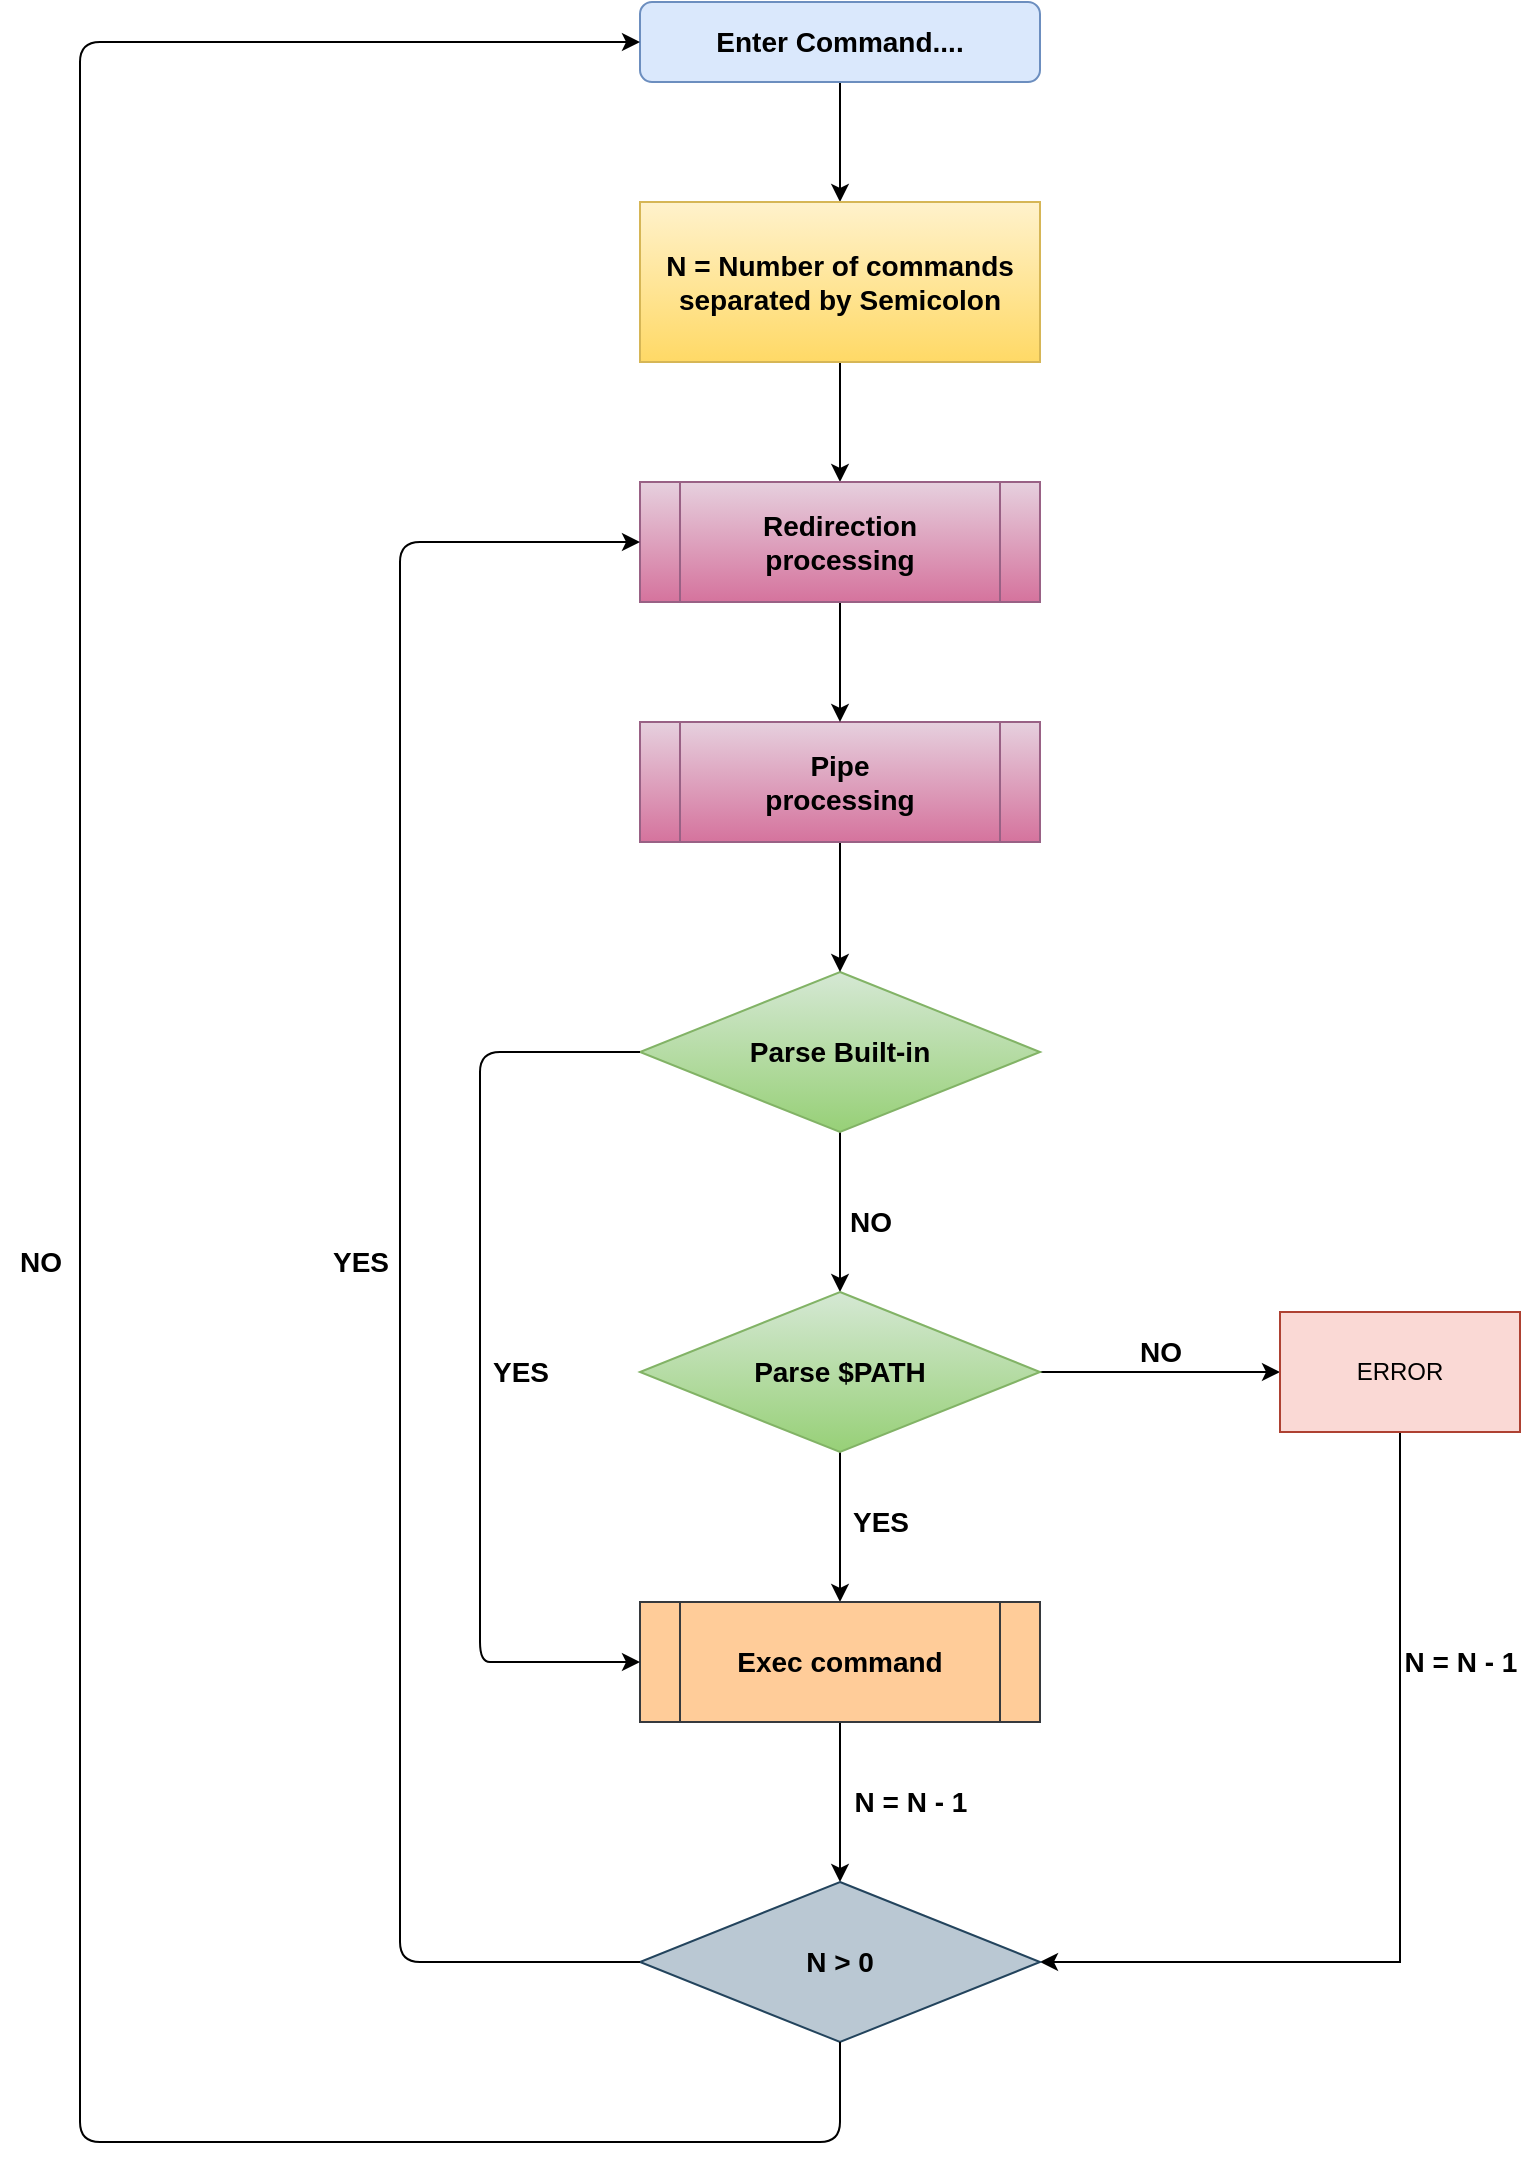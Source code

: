 <mxfile version="13.2.1" type="device"><diagram id="C5RBs43oDa-KdzZeNtuy" name="Page-1"><mxGraphModel dx="3197" dy="1267" grid="1" gridSize="10" guides="1" tooltips="1" connect="1" arrows="1" fold="1" page="1" pageScale="1" pageWidth="827" pageHeight="1169" math="0" shadow="0"><root><mxCell id="WIyWlLk6GJQsqaUBKTNV-0"/><mxCell id="WIyWlLk6GJQsqaUBKTNV-1" parent="WIyWlLk6GJQsqaUBKTNV-0"/><mxCell id="1vXa4_87ZuH3jZXr9rJp-54" style="edgeStyle=orthogonalEdgeStyle;rounded=0;orthogonalLoop=1;jettySize=auto;html=1;entryX=0.5;entryY=0;entryDx=0;entryDy=0;" edge="1" parent="WIyWlLk6GJQsqaUBKTNV-1" source="WIyWlLk6GJQsqaUBKTNV-3" target="1vXa4_87ZuH3jZXr9rJp-3"><mxGeometry relative="1" as="geometry"/></mxCell><mxCell id="WIyWlLk6GJQsqaUBKTNV-3" value="&lt;b&gt;&lt;font style=&quot;font-size: 14px&quot;&gt;Enter Command....&lt;/font&gt;&lt;/b&gt;" style="rounded=1;whiteSpace=wrap;html=1;fontSize=12;glass=0;strokeWidth=1;shadow=0;fillColor=#dae8fc;strokeColor=#6c8ebf;" parent="WIyWlLk6GJQsqaUBKTNV-1" vertex="1"><mxGeometry x="120" y="100" width="200" height="40" as="geometry"/></mxCell><mxCell id="1vXa4_87ZuH3jZXr9rJp-55" style="edgeStyle=orthogonalEdgeStyle;rounded=0;orthogonalLoop=1;jettySize=auto;html=1;entryX=0.5;entryY=0;entryDx=0;entryDy=0;" edge="1" parent="WIyWlLk6GJQsqaUBKTNV-1" source="1vXa4_87ZuH3jZXr9rJp-3" target="1vXa4_87ZuH3jZXr9rJp-27"><mxGeometry relative="1" as="geometry"/></mxCell><mxCell id="1vXa4_87ZuH3jZXr9rJp-3" value="&lt;b&gt;&lt;font style=&quot;font-size: 14px&quot;&gt;N = Number of commands separated by Semicolon&lt;/font&gt;&lt;/b&gt;" style="rounded=0;whiteSpace=wrap;html=1;fillColor=#fff2cc;strokeColor=#d6b656;gradientColor=#ffd966;" vertex="1" parent="WIyWlLk6GJQsqaUBKTNV-1"><mxGeometry x="120" y="200" width="200" height="80" as="geometry"/></mxCell><mxCell id="1vXa4_87ZuH3jZXr9rJp-16" style="edgeStyle=orthogonalEdgeStyle;rounded=0;orthogonalLoop=1;jettySize=auto;html=1;exitX=0.5;exitY=1;exitDx=0;exitDy=0;entryX=0.5;entryY=0;entryDx=0;entryDy=0;" edge="1" parent="WIyWlLk6GJQsqaUBKTNV-1" source="1vXa4_87ZuH3jZXr9rJp-12" target="1vXa4_87ZuH3jZXr9rJp-15"><mxGeometry relative="1" as="geometry"/></mxCell><mxCell id="1vXa4_87ZuH3jZXr9rJp-12" value="&lt;b&gt;&lt;font style=&quot;font-size: 14px&quot;&gt;Parse Built-in&lt;/font&gt;&lt;/b&gt;" style="rhombus;whiteSpace=wrap;html=1;fillColor=#d5e8d4;strokeColor=#82b366;gradientColor=#97d077;" vertex="1" parent="WIyWlLk6GJQsqaUBKTNV-1"><mxGeometry x="120" y="585" width="200" height="80" as="geometry"/></mxCell><mxCell id="1vXa4_87ZuH3jZXr9rJp-20" style="edgeStyle=orthogonalEdgeStyle;rounded=0;orthogonalLoop=1;jettySize=auto;html=1;entryX=0;entryY=0.5;entryDx=0;entryDy=0;" edge="1" parent="WIyWlLk6GJQsqaUBKTNV-1" source="1vXa4_87ZuH3jZXr9rJp-15" target="1vXa4_87ZuH3jZXr9rJp-19"><mxGeometry relative="1" as="geometry"><Array as="points"><mxPoint x="400" y="785"/><mxPoint x="400" y="785"/></Array></mxGeometry></mxCell><mxCell id="1vXa4_87ZuH3jZXr9rJp-31" style="edgeStyle=orthogonalEdgeStyle;rounded=0;orthogonalLoop=1;jettySize=auto;html=1;exitX=0.5;exitY=1;exitDx=0;exitDy=0;entryX=0.5;entryY=0;entryDx=0;entryDy=0;" edge="1" parent="WIyWlLk6GJQsqaUBKTNV-1" source="1vXa4_87ZuH3jZXr9rJp-15" target="1vXa4_87ZuH3jZXr9rJp-28"><mxGeometry relative="1" as="geometry"><Array as="points"><mxPoint x="220" y="860"/><mxPoint x="220" y="860"/></Array></mxGeometry></mxCell><mxCell id="1vXa4_87ZuH3jZXr9rJp-15" value="&lt;b&gt;&lt;font style=&quot;font-size: 14px&quot;&gt;Parse $PATH&lt;/font&gt;&lt;/b&gt;" style="rhombus;whiteSpace=wrap;html=1;fillColor=#d5e8d4;strokeColor=#82b366;gradientColor=#97d077;" vertex="1" parent="WIyWlLk6GJQsqaUBKTNV-1"><mxGeometry x="120" y="745" width="200" height="80" as="geometry"/></mxCell><mxCell id="1vXa4_87ZuH3jZXr9rJp-44" style="edgeStyle=orthogonalEdgeStyle;rounded=0;orthogonalLoop=1;jettySize=auto;html=1;entryX=1;entryY=0.5;entryDx=0;entryDy=0;" edge="1" parent="WIyWlLk6GJQsqaUBKTNV-1" source="1vXa4_87ZuH3jZXr9rJp-19" target="1vXa4_87ZuH3jZXr9rJp-39"><mxGeometry relative="1" as="geometry"><mxPoint x="500" y="1080" as="targetPoint"/><Array as="points"><mxPoint x="500" y="1080"/></Array></mxGeometry></mxCell><mxCell id="1vXa4_87ZuH3jZXr9rJp-19" value="ERROR" style="rounded=0;whiteSpace=wrap;html=1;fillColor=#fad9d5;strokeColor=#ae4132;" vertex="1" parent="WIyWlLk6GJQsqaUBKTNV-1"><mxGeometry x="440" y="755" width="120" height="60" as="geometry"/></mxCell><mxCell id="1vXa4_87ZuH3jZXr9rJp-23" value="&lt;b&gt;&lt;font style=&quot;font-size: 14px&quot;&gt;NO&lt;/font&gt;&lt;/b&gt;" style="text;html=1;align=center;verticalAlign=middle;resizable=0;points=[];autosize=1;" vertex="1" parent="WIyWlLk6GJQsqaUBKTNV-1"><mxGeometry x="360" y="765" width="40" height="20" as="geometry"/></mxCell><mxCell id="1vXa4_87ZuH3jZXr9rJp-57" style="edgeStyle=orthogonalEdgeStyle;rounded=0;orthogonalLoop=1;jettySize=auto;html=1;entryX=0.5;entryY=0;entryDx=0;entryDy=0;" edge="1" parent="WIyWlLk6GJQsqaUBKTNV-1" source="1vXa4_87ZuH3jZXr9rJp-24" target="1vXa4_87ZuH3jZXr9rJp-12"><mxGeometry relative="1" as="geometry"/></mxCell><mxCell id="1vXa4_87ZuH3jZXr9rJp-24" value="&lt;b style=&quot;font-size: 14px&quot;&gt;Pipe&lt;br&gt;processing&lt;/b&gt;" style="shape=process;whiteSpace=wrap;html=1;backgroundOutline=1;fillColor=#e6d0de;strokeColor=#996185;gradientColor=#d5739d;" vertex="1" parent="WIyWlLk6GJQsqaUBKTNV-1"><mxGeometry x="120" y="460" width="200" height="60" as="geometry"/></mxCell><mxCell id="1vXa4_87ZuH3jZXr9rJp-56" style="edgeStyle=orthogonalEdgeStyle;rounded=0;orthogonalLoop=1;jettySize=auto;html=1;entryX=0.5;entryY=0;entryDx=0;entryDy=0;" edge="1" parent="WIyWlLk6GJQsqaUBKTNV-1" source="1vXa4_87ZuH3jZXr9rJp-27" target="1vXa4_87ZuH3jZXr9rJp-24"><mxGeometry relative="1" as="geometry"/></mxCell><mxCell id="1vXa4_87ZuH3jZXr9rJp-27" value="&lt;b style=&quot;font-size: 14px&quot;&gt;Redirection&lt;br&gt;processing&lt;/b&gt;" style="shape=process;whiteSpace=wrap;html=1;backgroundOutline=1;fillColor=#e6d0de;strokeColor=#996185;gradientColor=#d5739d;" vertex="1" parent="WIyWlLk6GJQsqaUBKTNV-1"><mxGeometry x="120" y="340" width="200" height="60" as="geometry"/></mxCell><mxCell id="1vXa4_87ZuH3jZXr9rJp-51" style="edgeStyle=orthogonalEdgeStyle;rounded=0;orthogonalLoop=1;jettySize=auto;html=1;entryX=0.5;entryY=0;entryDx=0;entryDy=0;" edge="1" parent="WIyWlLk6GJQsqaUBKTNV-1" source="1vXa4_87ZuH3jZXr9rJp-28" target="1vXa4_87ZuH3jZXr9rJp-39"><mxGeometry relative="1" as="geometry"/></mxCell><mxCell id="1vXa4_87ZuH3jZXr9rJp-28" value="&lt;b&gt;&lt;font style=&quot;font-size: 14px&quot;&gt;Exec command&lt;/font&gt;&lt;/b&gt;" style="shape=process;whiteSpace=wrap;html=1;backgroundOutline=1;fillColor=#ffcc99;strokeColor=#36393d;" vertex="1" parent="WIyWlLk6GJQsqaUBKTNV-1"><mxGeometry x="120" y="900" width="200" height="60" as="geometry"/></mxCell><mxCell id="1vXa4_87ZuH3jZXr9rJp-30" value="" style="endArrow=classic;html=1;exitX=0;exitY=0.5;exitDx=0;exitDy=0;entryX=0;entryY=0.5;entryDx=0;entryDy=0;" edge="1" parent="WIyWlLk6GJQsqaUBKTNV-1" source="1vXa4_87ZuH3jZXr9rJp-12" target="1vXa4_87ZuH3jZXr9rJp-28"><mxGeometry width="50" height="50" relative="1" as="geometry"><mxPoint x="10" y="860" as="sourcePoint"/><mxPoint x="50" y="810" as="targetPoint"/><Array as="points"><mxPoint x="40" y="625"/><mxPoint x="40" y="840"/><mxPoint x="40" y="930"/><mxPoint x="50" y="930"/></Array></mxGeometry></mxCell><mxCell id="1vXa4_87ZuH3jZXr9rJp-33" value="&lt;b&gt;&lt;font style=&quot;font-size: 14px&quot;&gt;YES&lt;/font&gt;&lt;/b&gt;" style="text;html=1;align=center;verticalAlign=middle;resizable=0;points=[];autosize=1;" vertex="1" parent="WIyWlLk6GJQsqaUBKTNV-1"><mxGeometry x="220" y="850" width="40" height="20" as="geometry"/></mxCell><mxCell id="1vXa4_87ZuH3jZXr9rJp-35" value="&lt;b&gt;&lt;font style=&quot;font-size: 14px&quot;&gt;YES&lt;/font&gt;&lt;/b&gt;" style="text;html=1;align=center;verticalAlign=middle;resizable=0;points=[];autosize=1;" vertex="1" parent="WIyWlLk6GJQsqaUBKTNV-1"><mxGeometry x="40" y="775" width="40" height="20" as="geometry"/></mxCell><mxCell id="1vXa4_87ZuH3jZXr9rJp-37" value="&lt;b&gt;&lt;font style=&quot;font-size: 14px&quot;&gt;NO&lt;/font&gt;&lt;/b&gt;" style="text;html=1;align=center;verticalAlign=middle;resizable=0;points=[];autosize=1;" vertex="1" parent="WIyWlLk6GJQsqaUBKTNV-1"><mxGeometry x="215" y="700" width="40" height="20" as="geometry"/></mxCell><mxCell id="1vXa4_87ZuH3jZXr9rJp-39" value="&lt;b&gt;&lt;font style=&quot;font-size: 14px&quot;&gt;N &amp;gt; 0&lt;/font&gt;&lt;/b&gt;" style="rhombus;whiteSpace=wrap;html=1;fillColor=#bac8d3;strokeColor=#23445d;" vertex="1" parent="WIyWlLk6GJQsqaUBKTNV-1"><mxGeometry x="120" y="1040" width="200" height="80" as="geometry"/></mxCell><mxCell id="1vXa4_87ZuH3jZXr9rJp-41" value="" style="endArrow=classic;html=1;entryX=0;entryY=0.5;entryDx=0;entryDy=0;exitX=0;exitY=0.5;exitDx=0;exitDy=0;" edge="1" parent="WIyWlLk6GJQsqaUBKTNV-1" source="1vXa4_87ZuH3jZXr9rJp-39" target="1vXa4_87ZuH3jZXr9rJp-27"><mxGeometry width="50" height="50" relative="1" as="geometry"><mxPoint y="1080" as="sourcePoint"/><mxPoint x="50" y="380" as="targetPoint"/><Array as="points"><mxPoint y="1080"/><mxPoint y="370"/></Array></mxGeometry></mxCell><mxCell id="1vXa4_87ZuH3jZXr9rJp-43" value="&lt;b&gt;&lt;font style=&quot;font-size: 14px&quot;&gt;YES&lt;/font&gt;&lt;/b&gt;" style="text;html=1;align=center;verticalAlign=middle;resizable=0;points=[];autosize=1;" vertex="1" parent="WIyWlLk6GJQsqaUBKTNV-1"><mxGeometry x="-40" y="720" width="40" height="20" as="geometry"/></mxCell><mxCell id="1vXa4_87ZuH3jZXr9rJp-48" value="" style="endArrow=classic;html=1;exitX=0.5;exitY=1;exitDx=0;exitDy=0;entryX=0;entryY=0.5;entryDx=0;entryDy=0;" edge="1" parent="WIyWlLk6GJQsqaUBKTNV-1" source="1vXa4_87ZuH3jZXr9rJp-39" target="WIyWlLk6GJQsqaUBKTNV-3"><mxGeometry width="50" height="50" relative="1" as="geometry"><mxPoint x="280" y="1180" as="sourcePoint"/><mxPoint x="-160" y="110" as="targetPoint"/><Array as="points"><mxPoint x="220" y="1170"/><mxPoint x="-160" y="1170"/><mxPoint x="-160" y="120"/></Array></mxGeometry></mxCell><mxCell id="1vXa4_87ZuH3jZXr9rJp-50" value="&lt;b&gt;&lt;font style=&quot;font-size: 14px&quot;&gt;NO&lt;/font&gt;&lt;/b&gt;" style="text;html=1;align=center;verticalAlign=middle;resizable=0;points=[];autosize=1;" vertex="1" parent="WIyWlLk6GJQsqaUBKTNV-1"><mxGeometry x="-200" y="720" width="40" height="20" as="geometry"/></mxCell><mxCell id="1vXa4_87ZuH3jZXr9rJp-52" value="&lt;b&gt;&lt;font style=&quot;font-size: 14px&quot;&gt;N = N - 1&lt;/font&gt;&lt;/b&gt;" style="text;html=1;align=center;verticalAlign=middle;resizable=0;points=[];autosize=1;" vertex="1" parent="WIyWlLk6GJQsqaUBKTNV-1"><mxGeometry x="220" y="990" width="70" height="20" as="geometry"/></mxCell><mxCell id="1vXa4_87ZuH3jZXr9rJp-53" value="&lt;b&gt;&lt;font style=&quot;font-size: 14px&quot;&gt;N = N - 1&lt;/font&gt;&lt;/b&gt;" style="text;html=1;align=center;verticalAlign=middle;resizable=0;points=[];autosize=1;" vertex="1" parent="WIyWlLk6GJQsqaUBKTNV-1"><mxGeometry x="495" y="920" width="70" height="20" as="geometry"/></mxCell></root></mxGraphModel></diagram></mxfile>